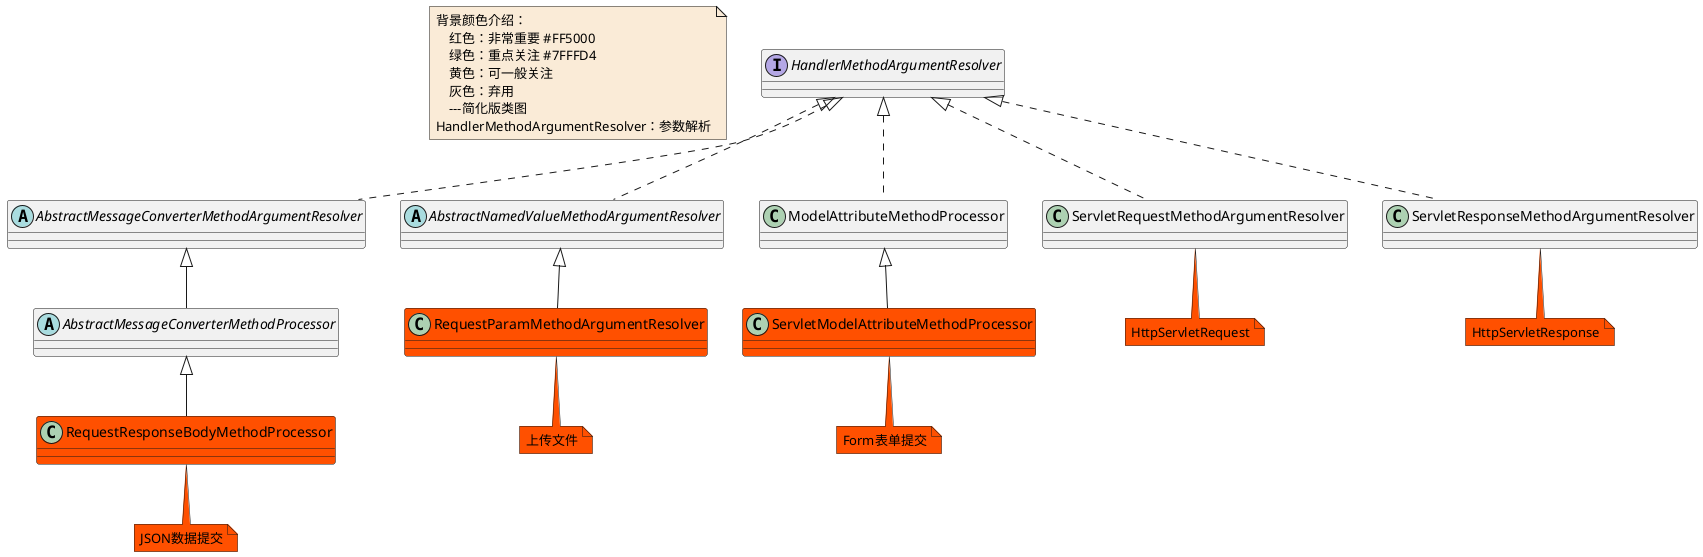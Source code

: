 @startuml

note  as N1 #FAEBD7
    背景颜色介绍：
        红色：非常重要 #FF5000
        绿色：重点关注 #7FFFD4
        黄色：可一般关注
        灰色：弃用
        ---简化版类图
    HandlerMethodArgumentResolver：参数解析
end note

interface HandlerMethodArgumentResolver
abstract class AbstractMessageConverterMethodArgumentResolver
abstract class AbstractMessageConverterMethodProcessor
abstract class AbstractNamedValueMethodArgumentResolver
class ModelAttributeMethodProcessor
class RequestParamMethodArgumentResolver #FF5000
note bottom #FF5000: 上传文件
class RequestResponseBodyMethodProcessor #FF5000
note bottom #FF5000: JSON数据提交
class ServletModelAttributeMethodProcessor #FF5000
note bottom #FF5000: Form表单提交
class ServletRequestMethodArgumentResolver
note bottom #FF5000: HttpServletRequest
class ServletResponseMethodArgumentResolver
note bottom #FF5000: HttpServletResponse



AbstractMessageConverterMethodArgumentResolver <|-- AbstractMessageConverterMethodProcessor

AbstractMessageConverterMethodProcessor <|-- RequestResponseBodyMethodProcessor

AbstractNamedValueMethodArgumentResolver <|-- RequestParamMethodArgumentResolver

HandlerMethodArgumentResolver <|.. AbstractMessageConverterMethodArgumentResolver
HandlerMethodArgumentResolver <|.. AbstractNamedValueMethodArgumentResolver
HandlerMethodArgumentResolver <|.. ModelAttributeMethodProcessor
HandlerMethodArgumentResolver <|.. ServletRequestMethodArgumentResolver
HandlerMethodArgumentResolver <|.. ServletResponseMethodArgumentResolver


ModelAttributeMethodProcessor <|-- ServletModelAttributeMethodProcessor

@enduml